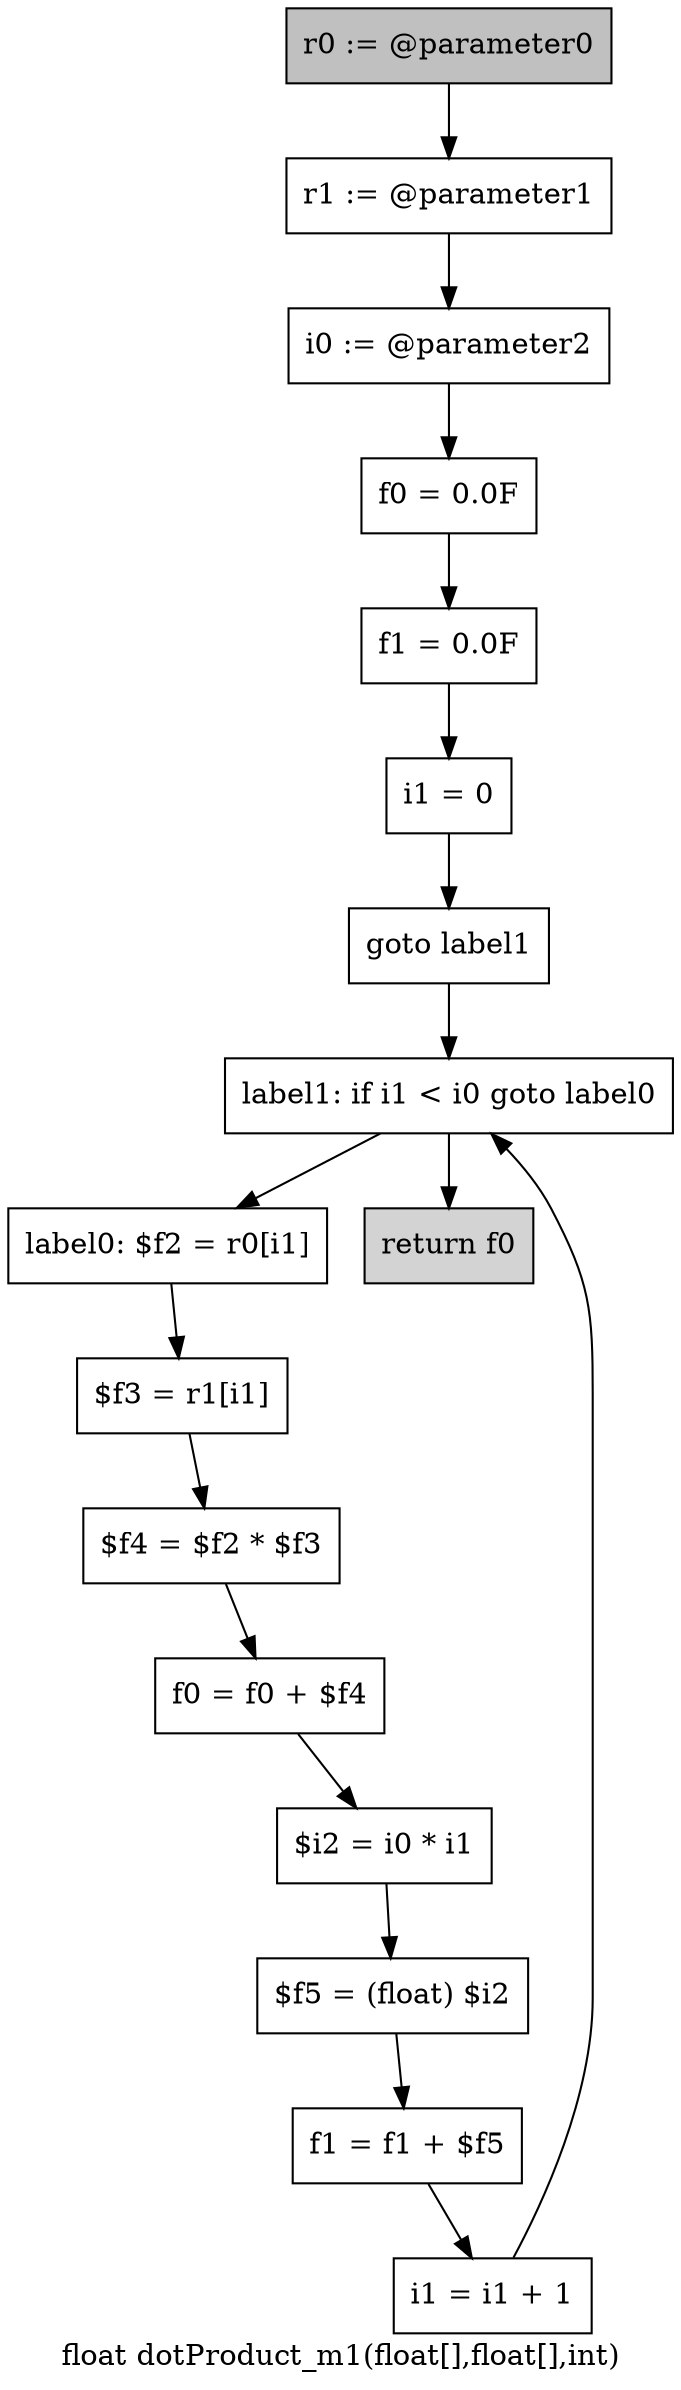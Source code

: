 digraph "float dotProduct_m1(float[],float[],int)" {
    label="float dotProduct_m1(float[],float[],int)";
    node [shape=box];
    "0" [style=filled,fillcolor=gray,label="r0 := @parameter0",];
    "1" [label="r1 := @parameter1",];
    "0"->"1";
    "2" [label="i0 := @parameter2",];
    "1"->"2";
    "3" [label="f0 = 0.0F",];
    "2"->"3";
    "4" [label="f1 = 0.0F",];
    "3"->"4";
    "5" [label="i1 = 0",];
    "4"->"5";
    "6" [label="goto label1",];
    "5"->"6";
    "15" [label="label1: if i1 < i0 goto label0",];
    "6"->"15";
    "7" [label="label0: $f2 = r0[i1]",];
    "8" [label="$f3 = r1[i1]",];
    "7"->"8";
    "9" [label="$f4 = $f2 * $f3",];
    "8"->"9";
    "10" [label="f0 = f0 + $f4",];
    "9"->"10";
    "11" [label="$i2 = i0 * i1",];
    "10"->"11";
    "12" [label="$f5 = (float) $i2",];
    "11"->"12";
    "13" [label="f1 = f1 + $f5",];
    "12"->"13";
    "14" [label="i1 = i1 + 1",];
    "13"->"14";
    "14"->"15";
    "15"->"7";
    "16" [style=filled,fillcolor=lightgray,label="return f0",];
    "15"->"16";
}
